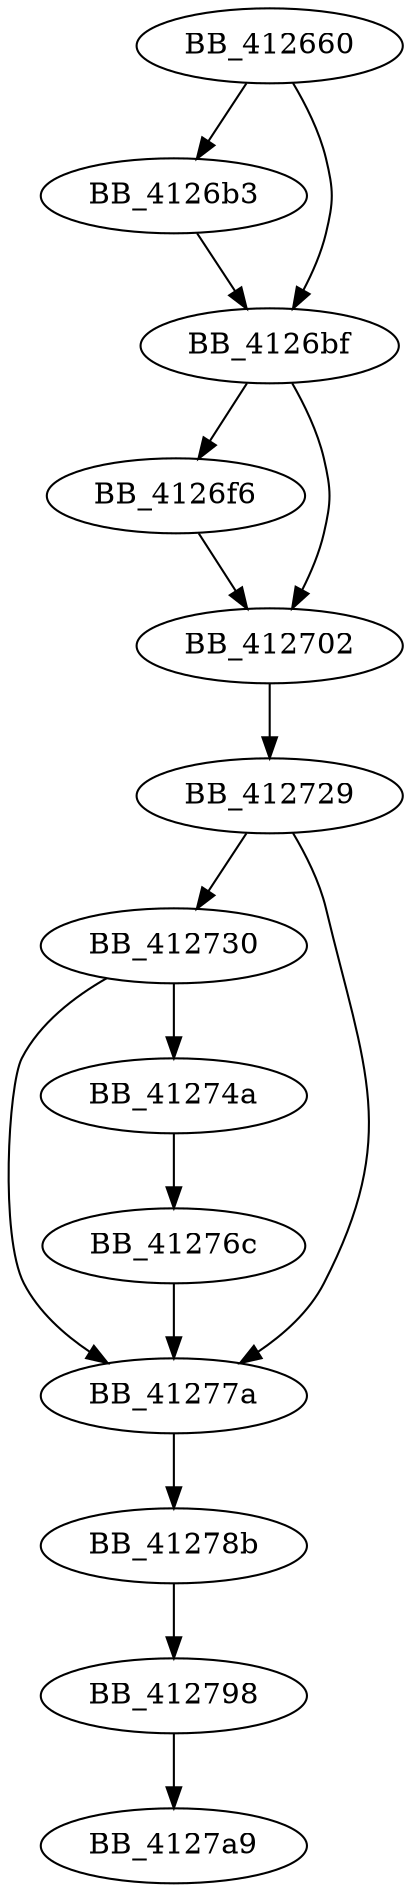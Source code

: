DiGraph sub_412660{
BB_412660->BB_4126b3
BB_412660->BB_4126bf
BB_4126b3->BB_4126bf
BB_4126bf->BB_4126f6
BB_4126bf->BB_412702
BB_4126f6->BB_412702
BB_412702->BB_412729
BB_412729->BB_412730
BB_412729->BB_41277a
BB_412730->BB_41274a
BB_412730->BB_41277a
BB_41274a->BB_41276c
BB_41276c->BB_41277a
BB_41277a->BB_41278b
BB_41278b->BB_412798
BB_412798->BB_4127a9
}
